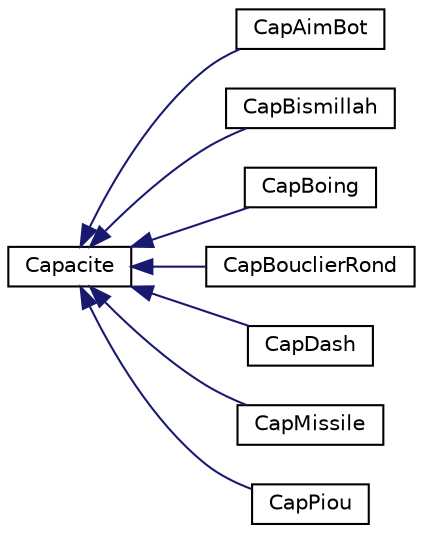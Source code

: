 digraph "Graphe hiérarchique des classes"
{
 // INTERACTIVE_SVG=YES
  edge [fontname="Helvetica",fontsize="10",labelfontname="Helvetica",labelfontsize="10"];
  node [fontname="Helvetica",fontsize="10",shape=record];
  rankdir="LR";
  Node0 [label="Capacite",height=0.2,width=0.4,color="black", fillcolor="white", style="filled",URL="$class_capacite.html",tooltip="Classe abstraite qui définit la structure générale d&#39;une capacité, à faire hériter de chaque capacité..."];
  Node0 -> Node1 [dir="back",color="midnightblue",fontsize="10",style="solid",fontname="Helvetica"];
  Node1 [label="CapAimBot",height=0.2,width=0.4,color="black", fillcolor="white", style="filled",URL="$class_cap_aim_bot.html",tooltip="donne vis�e auto � un skill (missile) "];
  Node0 -> Node2 [dir="back",color="midnightblue",fontsize="10",style="solid",fontname="Helvetica"];
  Node2 [label="CapBismillah",height=0.2,width=0.4,color="black", fillcolor="white", style="filled",URL="$class_cap_bismillah.html"];
  Node0 -> Node3 [dir="back",color="midnightblue",fontsize="10",style="solid",fontname="Helvetica"];
  Node3 [label="CapBoing",height=0.2,width=0.4,color="black", fillcolor="white", style="filled",URL="$class_cap_boing.html",tooltip="Classe Capacité de test. "];
  Node0 -> Node4 [dir="back",color="midnightblue",fontsize="10",style="solid",fontname="Helvetica"];
  Node4 [label="CapBouclierRond",height=0.2,width=0.4,color="black", fillcolor="white", style="filled",URL="$class_cap_bouclier_rond.html",tooltip="bouclier circulaire avec x PB "];
  Node0 -> Node5 [dir="back",color="midnightblue",fontsize="10",style="solid",fontname="Helvetica"];
  Node5 [label="CapDash",height=0.2,width=0.4,color="black", fillcolor="white", style="filled",URL="$class_cap_dash.html",tooltip="Classe Capacité permettant de dash. "];
  Node0 -> Node6 [dir="back",color="midnightblue",fontsize="10",style="solid",fontname="Helvetica"];
  Node6 [label="CapMissile",height=0.2,width=0.4,color="black", fillcolor="white", style="filled",URL="$class_cap_missile.html",tooltip="Classe Capacité de base. "];
  Node0 -> Node7 [dir="back",color="midnightblue",fontsize="10",style="solid",fontname="Helvetica"];
  Node7 [label="CapPiou",height=0.2,width=0.4,color="black", fillcolor="white", style="filled",URL="$class_cap_piou.html",tooltip="Classe Capacité de base. "];
}
